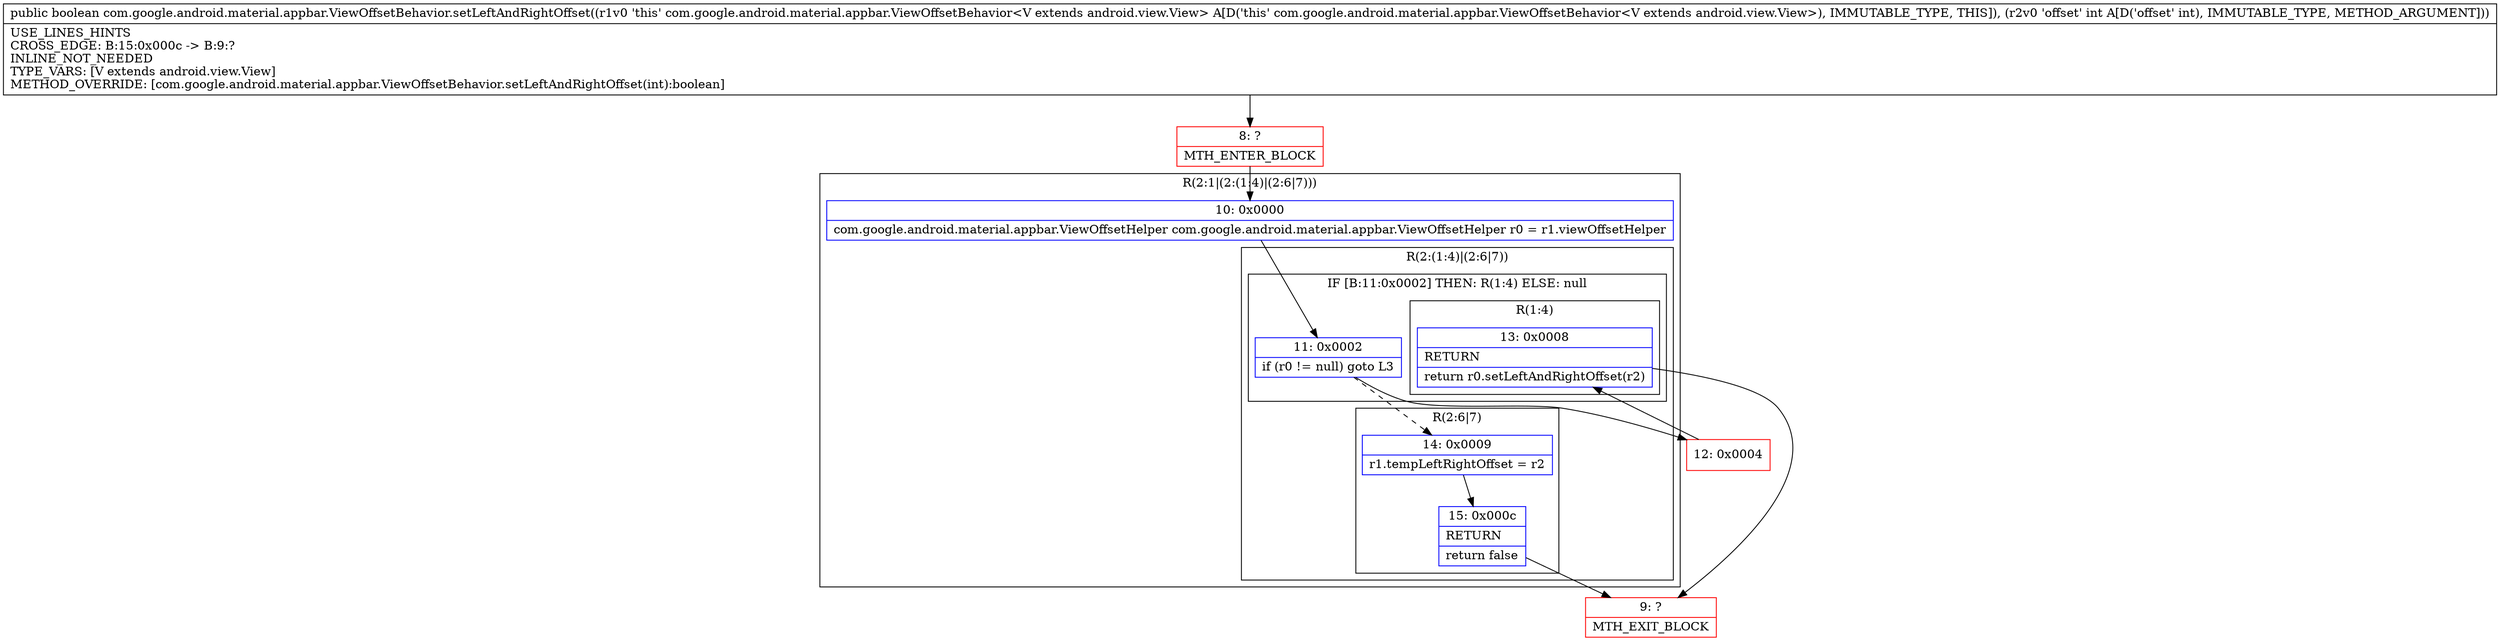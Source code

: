 digraph "CFG forcom.google.android.material.appbar.ViewOffsetBehavior.setLeftAndRightOffset(I)Z" {
subgraph cluster_Region_144385611 {
label = "R(2:1|(2:(1:4)|(2:6|7)))";
node [shape=record,color=blue];
Node_10 [shape=record,label="{10\:\ 0x0000|com.google.android.material.appbar.ViewOffsetHelper com.google.android.material.appbar.ViewOffsetHelper r0 = r1.viewOffsetHelper\l}"];
subgraph cluster_Region_1492976252 {
label = "R(2:(1:4)|(2:6|7))";
node [shape=record,color=blue];
subgraph cluster_IfRegion_1428164988 {
label = "IF [B:11:0x0002] THEN: R(1:4) ELSE: null";
node [shape=record,color=blue];
Node_11 [shape=record,label="{11\:\ 0x0002|if (r0 != null) goto L3\l}"];
subgraph cluster_Region_2111620891 {
label = "R(1:4)";
node [shape=record,color=blue];
Node_13 [shape=record,label="{13\:\ 0x0008|RETURN\l|return r0.setLeftAndRightOffset(r2)\l}"];
}
}
subgraph cluster_Region_406242729 {
label = "R(2:6|7)";
node [shape=record,color=blue];
Node_14 [shape=record,label="{14\:\ 0x0009|r1.tempLeftRightOffset = r2\l}"];
Node_15 [shape=record,label="{15\:\ 0x000c|RETURN\l|return false\l}"];
}
}
}
Node_8 [shape=record,color=red,label="{8\:\ ?|MTH_ENTER_BLOCK\l}"];
Node_12 [shape=record,color=red,label="{12\:\ 0x0004}"];
Node_9 [shape=record,color=red,label="{9\:\ ?|MTH_EXIT_BLOCK\l}"];
MethodNode[shape=record,label="{public boolean com.google.android.material.appbar.ViewOffsetBehavior.setLeftAndRightOffset((r1v0 'this' com.google.android.material.appbar.ViewOffsetBehavior\<V extends android.view.View\> A[D('this' com.google.android.material.appbar.ViewOffsetBehavior\<V extends android.view.View\>), IMMUTABLE_TYPE, THIS]), (r2v0 'offset' int A[D('offset' int), IMMUTABLE_TYPE, METHOD_ARGUMENT]))  | USE_LINES_HINTS\lCROSS_EDGE: B:15:0x000c \-\> B:9:?\lINLINE_NOT_NEEDED\lTYPE_VARS: [V extends android.view.View]\lMETHOD_OVERRIDE: [com.google.android.material.appbar.ViewOffsetBehavior.setLeftAndRightOffset(int):boolean]\l}"];
MethodNode -> Node_8;Node_10 -> Node_11;
Node_11 -> Node_12;
Node_11 -> Node_14[style=dashed];
Node_13 -> Node_9;
Node_14 -> Node_15;
Node_15 -> Node_9;
Node_8 -> Node_10;
Node_12 -> Node_13;
}

